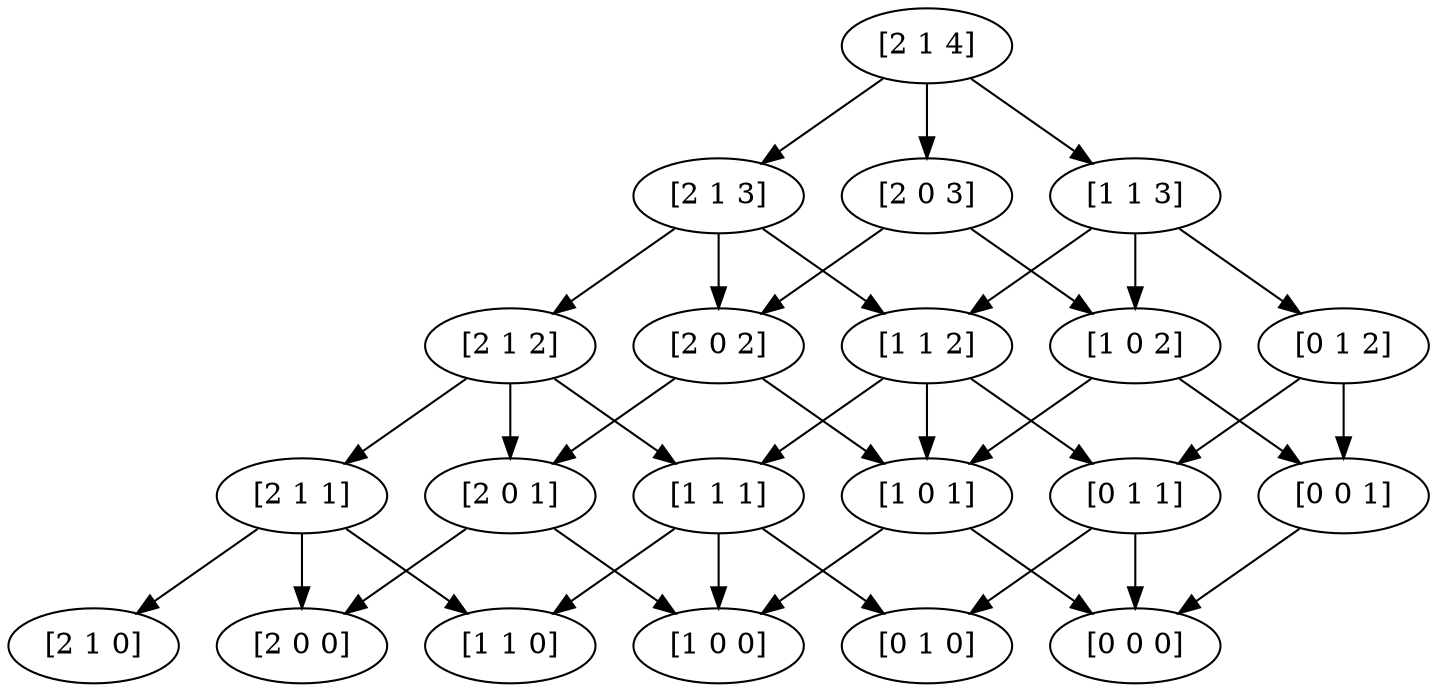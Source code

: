 digraph  {
	node [label="\N"];
	0	 [capacity="[2 1]",
		label="[2 1 0]",
		time=0,
		value=0.0];
	1	 [capacity="[2 1]",
		label="[2 1 1]",
		time=1,
		value=70.0];
	1 -> 0 [key=0,
	goal="[2 1 0]",
	not_best_politic=True,
	revenue=0,
	time=1,
	weight=0,
	weight_goal=0.0];
5 [capacity="[2 0]",
	label="[2 0 0]",
	time=0,
	value=0.0];
1 -> 5 [key=2,
goal="[2 0 0]",
not_best_politic=True,
revenue=200,
time=1,
weight=200.0,
weight_goal=0.0];
10 [capacity="[1 1]",
label="[1 1 0]",
time=0,
value=0.0];
1 -> 10 [key=1,
goal="[1 1 0]",
not_best_politic=False,
revenue=100,
time=1,
weight=100.0,
weight_goal=0.0];
2 [capacity="[2 1]",
label="[2 1 2]",
time=2,
value=138.0];
2 -> 1 [key=0,
goal="[2 1 1]",
not_best_politic=True,
revenue=0,
time=2,
weight=2,
weight_goal=70.0];
6 [capacity="[2 0]",
label="[2 0 1]",
time=1,
value=50.0];
2 -> 6 [key=2,
goal="[2 0 1]",
not_best_politic=False,
revenue=200,
time=2,
weight=180.0,
weight_goal=50.0];
11 [capacity="[1 1]",
label="[1 1 1]",
time=1,
value=70.0];
2 -> 11 [key=1,
goal="[1 1 1]",
not_best_politic=True,
revenue=100,
time=2,
weight=100.0,
weight_goal=70.0];
3 [capacity="[2 1]",
label="[2 1 3]",
time=3,
value=191.688];
3 -> 2 [key=0,
goal="[2 1 2]",
not_best_politic=True,
revenue=0,
time=3,
weight=2,
weight_goal=138.0];
7 [capacity="[2 0]",
label="[2 0 2]",
time=2,
value=100.0];
3 -> 7 [key=2,
goal="[2 0 2]",
not_best_politic=False,
revenue=200,
time=3,
weight=162.0,
weight_goal=100.0];
12 [capacity="[1 1]",
label="[1 1 2]",
time=2,
value=113.0];
3 -> 12 [key=1,
goal="[1 1 2]",
not_best_politic=True,
revenue=100,
time=3,
weight=75.0,
weight_goal=113.0];
4 [capacity="[2 1]",
label="[2 1 4]",
time=4,
value=231.25];
4 -> 3 [key=0,
goal="[2 1 3]",
not_best_politic=True,
revenue=0,
time=4,
weight=2,
weight_goal=191.688];
8 [capacity="[2 0]",
label="[2 0 3]",
time=3,
value=137.5];
4 -> 8 [key=2,
goal="[2 0 3]",
not_best_politic=False,
revenue=200,
time=4,
weight=145.812,
weight_goal=137.5];
13 [capacity="[1 1]",
label="[1 1 3]",
time=3,
value=141.703];
4 -> 13 [key=1,
goal="[1 1 3]",
not_best_politic=True,
revenue=100,
time=4,
weight=50.0156,
weight_goal=141.703];
6 -> 5 [key=0,
goal="[2 0 0]",
not_best_politic=True,
revenue=0,
time=1,
weight=0,
weight_goal=0.0];
15 [capacity="[1 0]",
label="[1 0 0]",
time=0,
value=0.0];
6 -> 15 [key=1,
goal="[1 0 0]",
not_best_politic=False,
revenue=100,
time=1,
weight=100.0,
weight_goal=0.0];
7 -> 6 [key=0,
goal="[2 0 1]",
not_best_politic=False,
revenue=0,
time=2,
weight=1,
weight_goal=50.0];
16 [capacity="[1 0]",
label="[1 0 1]",
time=1,
value=50.0];
7 -> 16 [key=1,
goal="[1 0 1]",
not_best_politic=True,
revenue=100,
time=2,
weight=100.0,
weight_goal=50.0];
8 -> 7 [key=0,
goal="[2 0 2]",
not_best_politic=False,
revenue=0,
time=3,
weight=1,
weight_goal=100.0];
17 [capacity="[1 0]",
label="[1 0 2]",
time=2,
value=75.0];
8 -> 17 [key=1,
goal="[1 0 2]",
not_best_politic=True,
revenue=100,
time=3,
weight=75.0,
weight_goal=75.0];
11 -> 10 [key=0,
goal="[1 1 0]",
not_best_politic=True,
revenue=0,
time=1,
weight=0,
weight_goal=0.0];
11 -> 15 [key=2,
goal="[1 0 0]",
not_best_politic=True,
revenue=200,
time=1,
weight=200.0,
weight_goal=0.0];
20 [capacity="[0 1]",
label="[0 1 0]",
time=0,
value=0.0];
11 -> 20 [key=1,
goal="[0 1 0]",
not_best_politic=False,
revenue=100,
time=1,
weight=100.0,
weight_goal=0.0];
12 -> 11 [key=0,
goal="[1 1 1]",
not_best_politic=True,
revenue=0,
time=2,
weight=2,
weight_goal=70.0];
12 -> 16 [key=2,
goal="[1 0 1]",
not_best_politic=False,
revenue=200,
time=2,
weight=180.0,
weight_goal=50.0];
21 [capacity="[0 1]",
label="[0 1 1]",
time=1,
value=20.0];
12 -> 21 [key=1,
goal="[0 1 1]",
not_best_politic=True,
revenue=100,
time=2,
weight=50.0,
weight_goal=20.0];
13 -> 12 [key=0,
goal="[1 1 2]",
not_best_politic=True,
revenue=0,
time=3,
weight=2,
weight_goal=113.0];
13 -> 17 [key=2,
goal="[1 0 2]",
not_best_politic=False,
revenue=200,
time=3,
weight=162.0,
weight_goal=75.0];
22 [capacity="[0 1]",
label="[0 1 2]",
time=2,
value=38.0];
13 -> 22 [key=1,
goal="[0 1 2]",
not_best_politic=True,
revenue=100,
time=3,
weight=25.0,
weight_goal=38.0];
16 -> 15 [key=0,
goal="[1 0 0]",
not_best_politic=True,
revenue=0,
time=1,
weight=0,
weight_goal=0.0];
25 [capacity="[0 0]",
label="[0 0 0]",
time=0,
value=0.0];
16 -> 25 [key=1,
goal="[0 0 0]",
not_best_politic=False,
revenue=100,
time=1,
weight=100.0,
weight_goal=0.0];
17 -> 16 [key=0,
goal="[1 0 1]",
not_best_politic=False,
revenue=0,
time=2,
weight=1,
weight_goal=50.0];
26 [capacity="[0 0]",
label="[0 0 1]",
time=1,
value=0.0];
17 -> 26 [key=1,
goal="[0 0 1]",
not_best_politic=True,
revenue=100,
time=2,
weight=50.0,
weight_goal=0.0];
21 -> 20 [key=0,
goal="[0 1 0]",
not_best_politic=False,
revenue=0,
time=1,
weight=0,
weight_goal=0.0];
21 -> 25 [key=2,
goal="[0 0 0]",
not_best_politic=True,
revenue=200,
time=1,
weight=200.0,
weight_goal=0.0];
22 -> 21 [key=0,
goal="[0 1 1]",
not_best_politic=True,
revenue=0,
time=2,
weight=2,
weight_goal=20.0];
22 -> 26 [key=2,
goal="[0 0 1]",
not_best_politic=False,
revenue=200,
time=2,
weight=180.0,
weight_goal=0.0];
26 -> 25 [key=0,
goal="[0 0 0]",
not_best_politic=False,
revenue=0,
time=1,
weight=0,
weight_goal=0.0];
}
